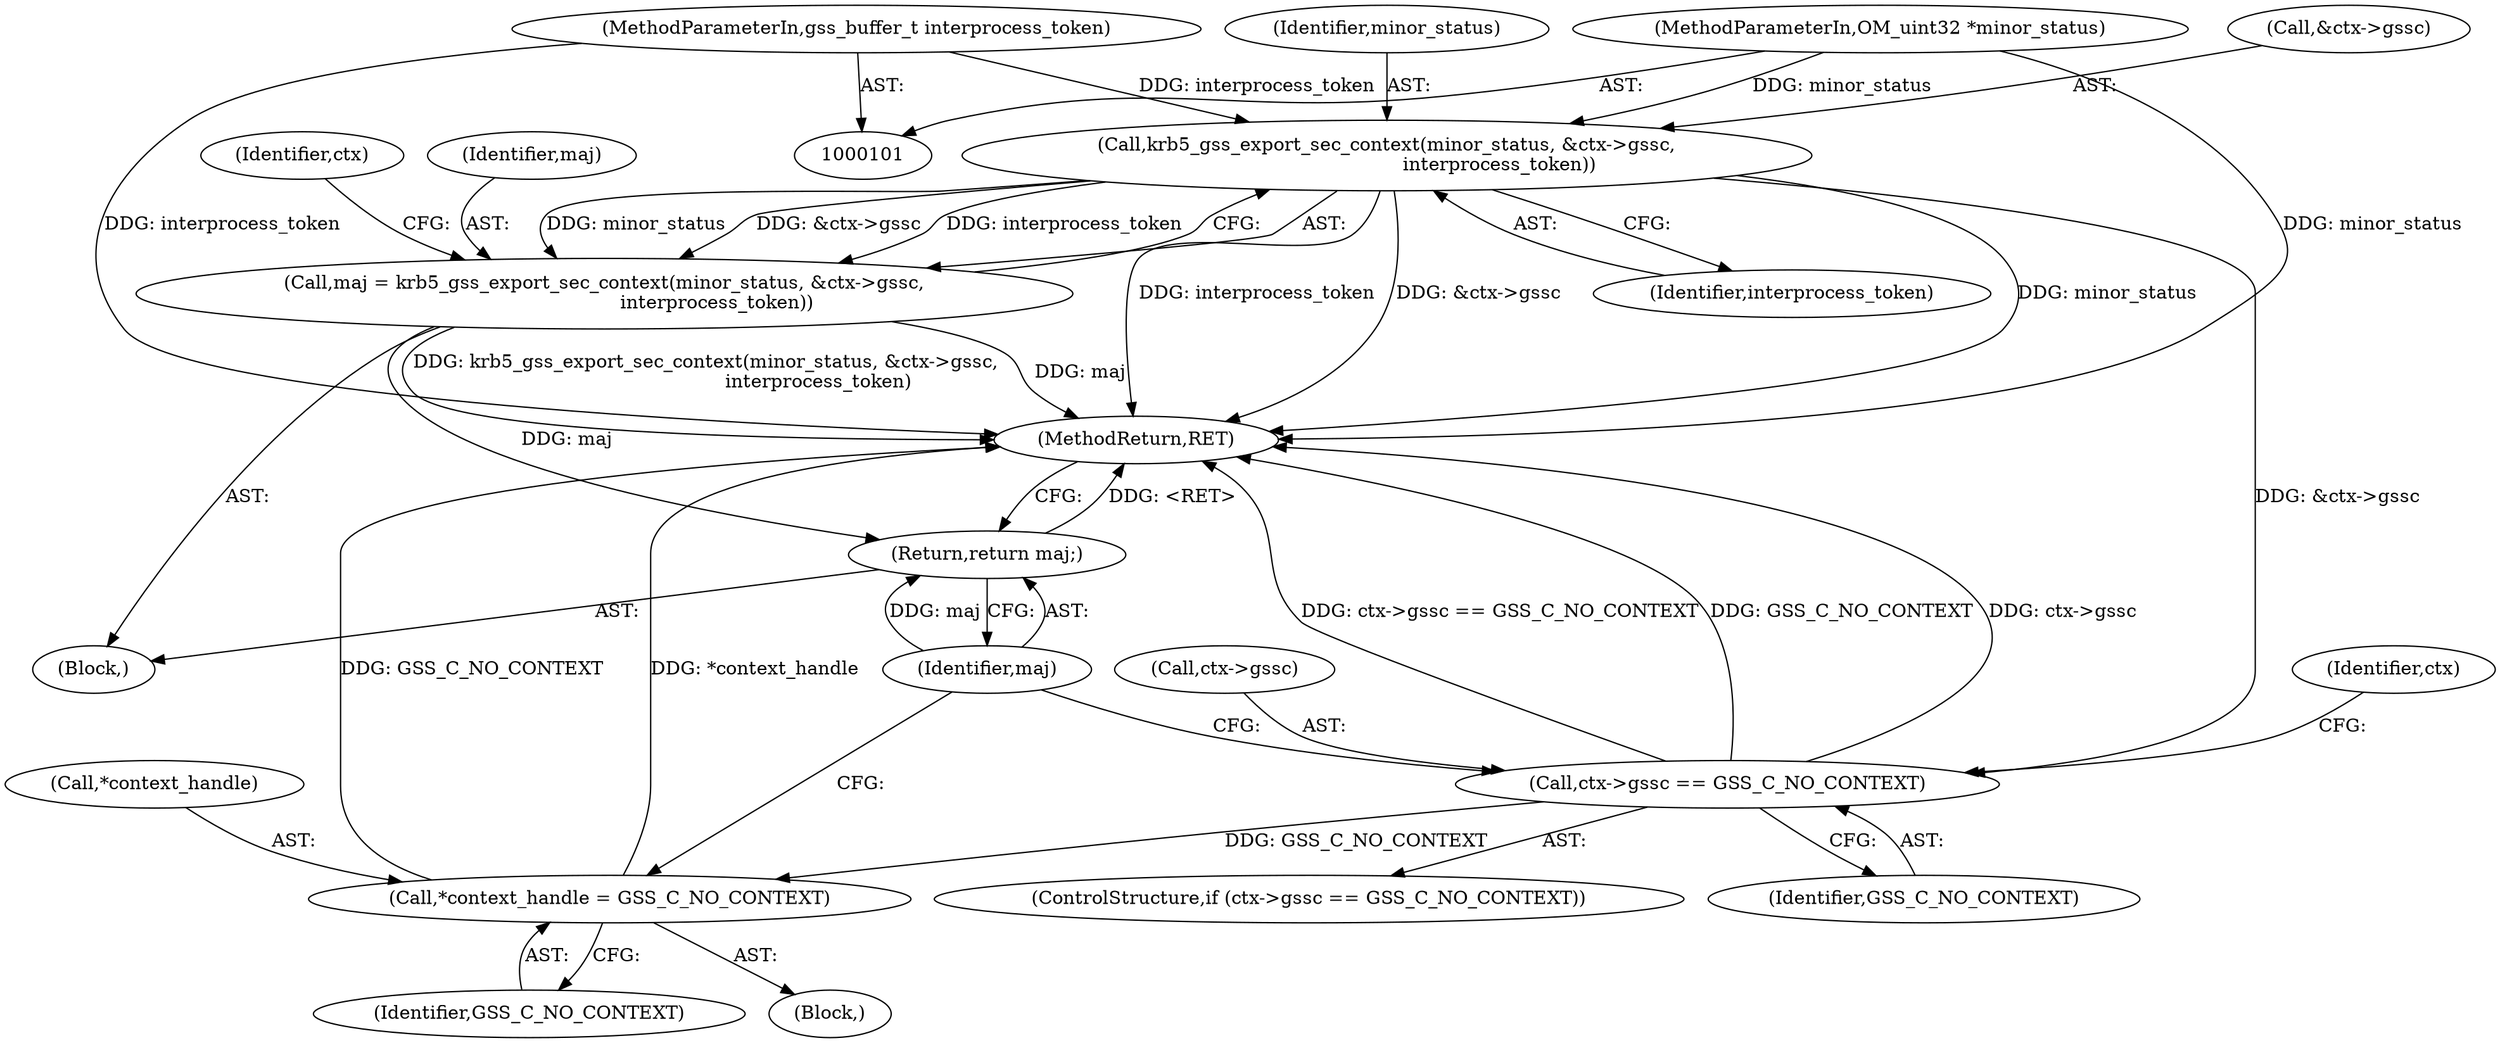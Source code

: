 digraph "0_krb5_3db8dfec1ef50ddd78d6ba9503185995876a39fd@pointer" {
"1000122" [label="(Call,krb5_gss_export_sec_context(minor_status, &ctx->gssc,\n                                      interprocess_token))"];
"1000102" [label="(MethodParameterIn,OM_uint32 *minor_status)"];
"1000104" [label="(MethodParameterIn,gss_buffer_t interprocess_token)"];
"1000120" [label="(Call,maj = krb5_gss_export_sec_context(minor_status, &ctx->gssc,\n                                      interprocess_token))"];
"1000142" [label="(Return,return maj;)"];
"1000130" [label="(Call,ctx->gssc == GSS_C_NO_CONTEXT)"];
"1000138" [label="(Call,*context_handle = GSS_C_NO_CONTEXT)"];
"1000139" [label="(Call,*context_handle)"];
"1000128" [label="(Identifier,interprocess_token)"];
"1000122" [label="(Call,krb5_gss_export_sec_context(minor_status, &ctx->gssc,\n                                      interprocess_token))"];
"1000137" [label="(Identifier,ctx)"];
"1000143" [label="(Identifier,maj)"];
"1000130" [label="(Call,ctx->gssc == GSS_C_NO_CONTEXT)"];
"1000104" [label="(MethodParameterIn,gss_buffer_t interprocess_token)"];
"1000141" [label="(Identifier,GSS_C_NO_CONTEXT)"];
"1000120" [label="(Call,maj = krb5_gss_export_sec_context(minor_status, &ctx->gssc,\n                                      interprocess_token))"];
"1000142" [label="(Return,return maj;)"];
"1000138" [label="(Call,*context_handle = GSS_C_NO_CONTEXT)"];
"1000135" [label="(Block,)"];
"1000124" [label="(Call,&ctx->gssc)"];
"1000129" [label="(ControlStructure,if (ctx->gssc == GSS_C_NO_CONTEXT))"];
"1000131" [label="(Call,ctx->gssc)"];
"1000102" [label="(MethodParameterIn,OM_uint32 *minor_status)"];
"1000134" [label="(Identifier,GSS_C_NO_CONTEXT)"];
"1000132" [label="(Identifier,ctx)"];
"1000105" [label="(Block,)"];
"1000121" [label="(Identifier,maj)"];
"1000123" [label="(Identifier,minor_status)"];
"1000144" [label="(MethodReturn,RET)"];
"1000122" -> "1000120"  [label="AST: "];
"1000122" -> "1000128"  [label="CFG: "];
"1000123" -> "1000122"  [label="AST: "];
"1000124" -> "1000122"  [label="AST: "];
"1000128" -> "1000122"  [label="AST: "];
"1000120" -> "1000122"  [label="CFG: "];
"1000122" -> "1000144"  [label="DDG: minor_status"];
"1000122" -> "1000144"  [label="DDG: interprocess_token"];
"1000122" -> "1000144"  [label="DDG: &ctx->gssc"];
"1000122" -> "1000120"  [label="DDG: minor_status"];
"1000122" -> "1000120"  [label="DDG: &ctx->gssc"];
"1000122" -> "1000120"  [label="DDG: interprocess_token"];
"1000102" -> "1000122"  [label="DDG: minor_status"];
"1000104" -> "1000122"  [label="DDG: interprocess_token"];
"1000122" -> "1000130"  [label="DDG: &ctx->gssc"];
"1000102" -> "1000101"  [label="AST: "];
"1000102" -> "1000144"  [label="DDG: minor_status"];
"1000104" -> "1000101"  [label="AST: "];
"1000104" -> "1000144"  [label="DDG: interprocess_token"];
"1000120" -> "1000105"  [label="AST: "];
"1000121" -> "1000120"  [label="AST: "];
"1000132" -> "1000120"  [label="CFG: "];
"1000120" -> "1000144"  [label="DDG: maj"];
"1000120" -> "1000144"  [label="DDG: krb5_gss_export_sec_context(minor_status, &ctx->gssc,\n                                      interprocess_token)"];
"1000120" -> "1000142"  [label="DDG: maj"];
"1000142" -> "1000105"  [label="AST: "];
"1000142" -> "1000143"  [label="CFG: "];
"1000143" -> "1000142"  [label="AST: "];
"1000144" -> "1000142"  [label="CFG: "];
"1000142" -> "1000144"  [label="DDG: <RET>"];
"1000143" -> "1000142"  [label="DDG: maj"];
"1000130" -> "1000129"  [label="AST: "];
"1000130" -> "1000134"  [label="CFG: "];
"1000131" -> "1000130"  [label="AST: "];
"1000134" -> "1000130"  [label="AST: "];
"1000137" -> "1000130"  [label="CFG: "];
"1000143" -> "1000130"  [label="CFG: "];
"1000130" -> "1000144"  [label="DDG: ctx->gssc == GSS_C_NO_CONTEXT"];
"1000130" -> "1000144"  [label="DDG: GSS_C_NO_CONTEXT"];
"1000130" -> "1000144"  [label="DDG: ctx->gssc"];
"1000130" -> "1000138"  [label="DDG: GSS_C_NO_CONTEXT"];
"1000138" -> "1000135"  [label="AST: "];
"1000138" -> "1000141"  [label="CFG: "];
"1000139" -> "1000138"  [label="AST: "];
"1000141" -> "1000138"  [label="AST: "];
"1000143" -> "1000138"  [label="CFG: "];
"1000138" -> "1000144"  [label="DDG: GSS_C_NO_CONTEXT"];
"1000138" -> "1000144"  [label="DDG: *context_handle"];
}
